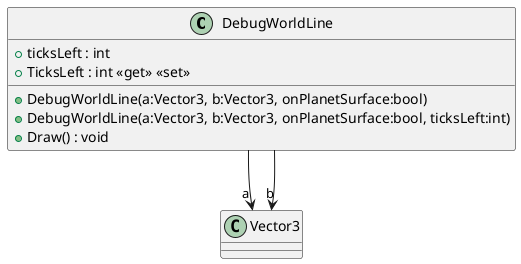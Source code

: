 @startuml
class DebugWorldLine {
    + ticksLeft : int
    + TicksLeft : int <<get>> <<set>>
    + DebugWorldLine(a:Vector3, b:Vector3, onPlanetSurface:bool)
    + DebugWorldLine(a:Vector3, b:Vector3, onPlanetSurface:bool, ticksLeft:int)
    + Draw() : void
}
DebugWorldLine --> "a" Vector3
DebugWorldLine --> "b" Vector3
@enduml

